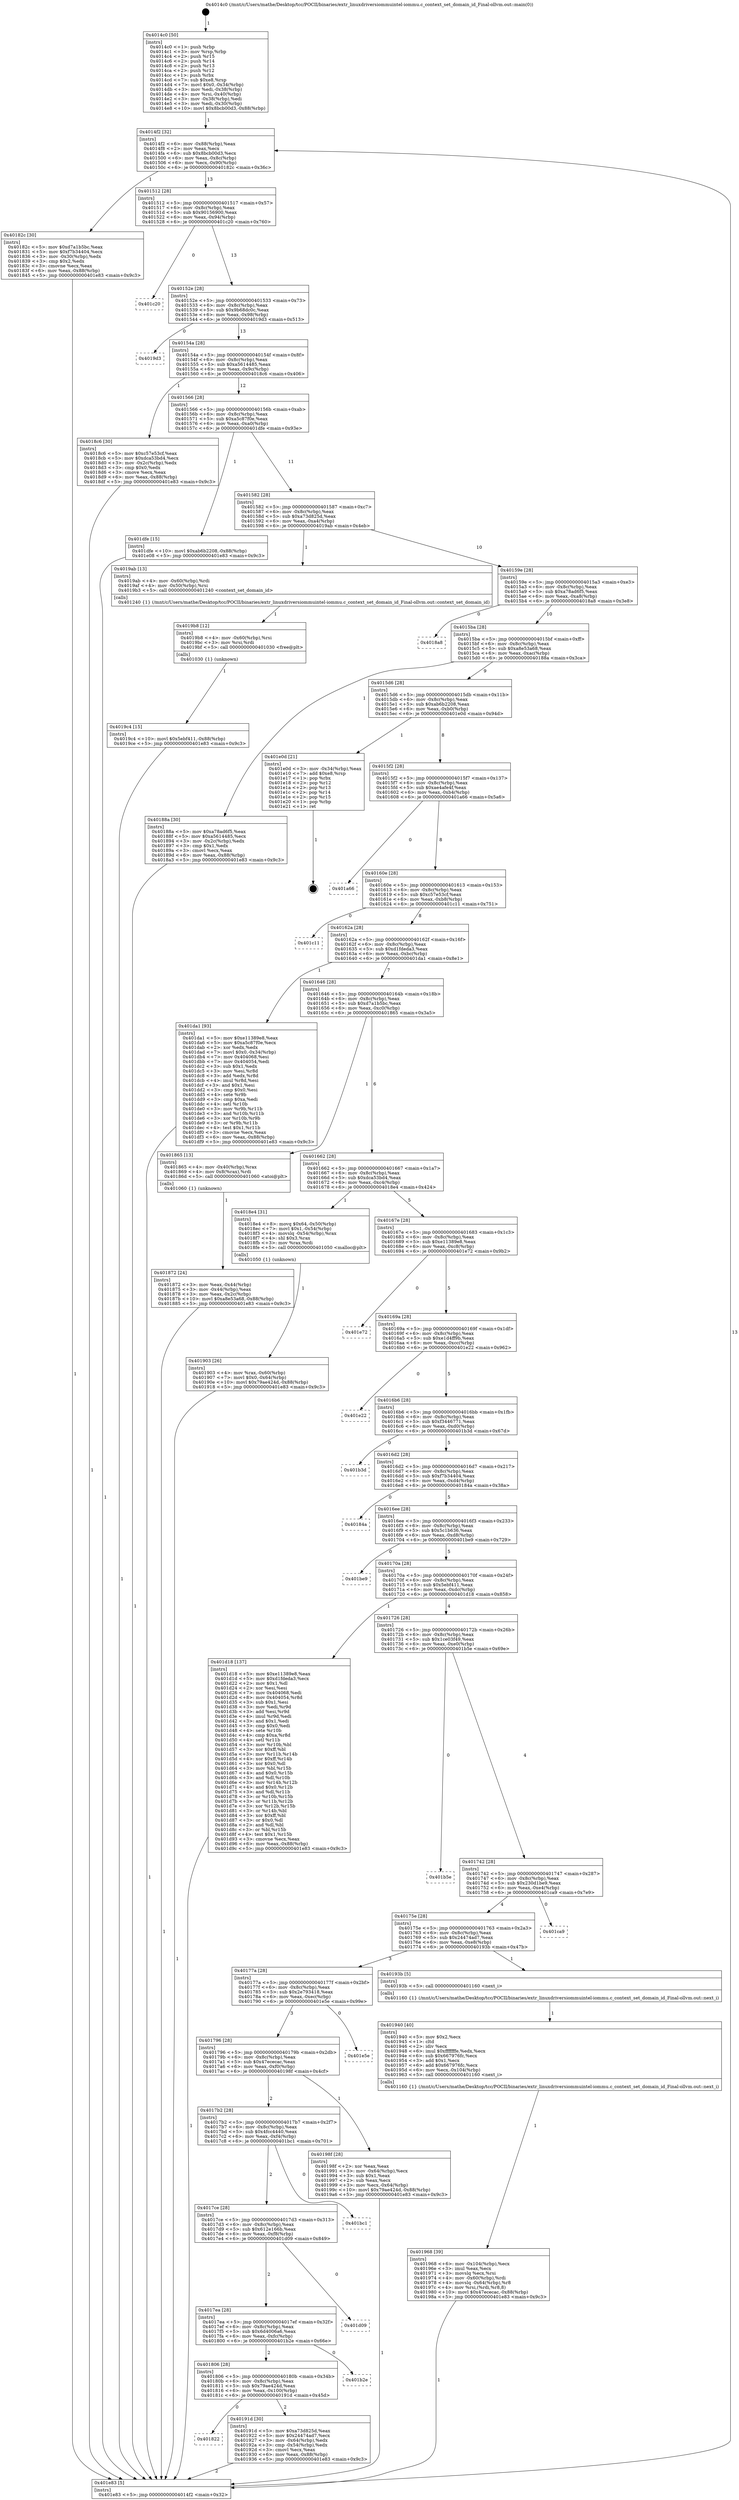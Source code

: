 digraph "0x4014c0" {
  label = "0x4014c0 (/mnt/c/Users/mathe/Desktop/tcc/POCII/binaries/extr_linuxdriversiommuintel-iommu.c_context_set_domain_id_Final-ollvm.out::main(0))"
  labelloc = "t"
  node[shape=record]

  Entry [label="",width=0.3,height=0.3,shape=circle,fillcolor=black,style=filled]
  "0x4014f2" [label="{
     0x4014f2 [32]\l
     | [instrs]\l
     &nbsp;&nbsp;0x4014f2 \<+6\>: mov -0x88(%rbp),%eax\l
     &nbsp;&nbsp;0x4014f8 \<+2\>: mov %eax,%ecx\l
     &nbsp;&nbsp;0x4014fa \<+6\>: sub $0x8bcb00d3,%ecx\l
     &nbsp;&nbsp;0x401500 \<+6\>: mov %eax,-0x8c(%rbp)\l
     &nbsp;&nbsp;0x401506 \<+6\>: mov %ecx,-0x90(%rbp)\l
     &nbsp;&nbsp;0x40150c \<+6\>: je 000000000040182c \<main+0x36c\>\l
  }"]
  "0x40182c" [label="{
     0x40182c [30]\l
     | [instrs]\l
     &nbsp;&nbsp;0x40182c \<+5\>: mov $0xd7a1b5bc,%eax\l
     &nbsp;&nbsp;0x401831 \<+5\>: mov $0xf7b34404,%ecx\l
     &nbsp;&nbsp;0x401836 \<+3\>: mov -0x30(%rbp),%edx\l
     &nbsp;&nbsp;0x401839 \<+3\>: cmp $0x2,%edx\l
     &nbsp;&nbsp;0x40183c \<+3\>: cmovne %ecx,%eax\l
     &nbsp;&nbsp;0x40183f \<+6\>: mov %eax,-0x88(%rbp)\l
     &nbsp;&nbsp;0x401845 \<+5\>: jmp 0000000000401e83 \<main+0x9c3\>\l
  }"]
  "0x401512" [label="{
     0x401512 [28]\l
     | [instrs]\l
     &nbsp;&nbsp;0x401512 \<+5\>: jmp 0000000000401517 \<main+0x57\>\l
     &nbsp;&nbsp;0x401517 \<+6\>: mov -0x8c(%rbp),%eax\l
     &nbsp;&nbsp;0x40151d \<+5\>: sub $0x90156900,%eax\l
     &nbsp;&nbsp;0x401522 \<+6\>: mov %eax,-0x94(%rbp)\l
     &nbsp;&nbsp;0x401528 \<+6\>: je 0000000000401c20 \<main+0x760\>\l
  }"]
  "0x401e83" [label="{
     0x401e83 [5]\l
     | [instrs]\l
     &nbsp;&nbsp;0x401e83 \<+5\>: jmp 00000000004014f2 \<main+0x32\>\l
  }"]
  "0x4014c0" [label="{
     0x4014c0 [50]\l
     | [instrs]\l
     &nbsp;&nbsp;0x4014c0 \<+1\>: push %rbp\l
     &nbsp;&nbsp;0x4014c1 \<+3\>: mov %rsp,%rbp\l
     &nbsp;&nbsp;0x4014c4 \<+2\>: push %r15\l
     &nbsp;&nbsp;0x4014c6 \<+2\>: push %r14\l
     &nbsp;&nbsp;0x4014c8 \<+2\>: push %r13\l
     &nbsp;&nbsp;0x4014ca \<+2\>: push %r12\l
     &nbsp;&nbsp;0x4014cc \<+1\>: push %rbx\l
     &nbsp;&nbsp;0x4014cd \<+7\>: sub $0xe8,%rsp\l
     &nbsp;&nbsp;0x4014d4 \<+7\>: movl $0x0,-0x34(%rbp)\l
     &nbsp;&nbsp;0x4014db \<+3\>: mov %edi,-0x38(%rbp)\l
     &nbsp;&nbsp;0x4014de \<+4\>: mov %rsi,-0x40(%rbp)\l
     &nbsp;&nbsp;0x4014e2 \<+3\>: mov -0x38(%rbp),%edi\l
     &nbsp;&nbsp;0x4014e5 \<+3\>: mov %edi,-0x30(%rbp)\l
     &nbsp;&nbsp;0x4014e8 \<+10\>: movl $0x8bcb00d3,-0x88(%rbp)\l
  }"]
  Exit [label="",width=0.3,height=0.3,shape=circle,fillcolor=black,style=filled,peripheries=2]
  "0x401c20" [label="{
     0x401c20\l
  }", style=dashed]
  "0x40152e" [label="{
     0x40152e [28]\l
     | [instrs]\l
     &nbsp;&nbsp;0x40152e \<+5\>: jmp 0000000000401533 \<main+0x73\>\l
     &nbsp;&nbsp;0x401533 \<+6\>: mov -0x8c(%rbp),%eax\l
     &nbsp;&nbsp;0x401539 \<+5\>: sub $0x9b68dc0c,%eax\l
     &nbsp;&nbsp;0x40153e \<+6\>: mov %eax,-0x98(%rbp)\l
     &nbsp;&nbsp;0x401544 \<+6\>: je 00000000004019d3 \<main+0x513\>\l
  }"]
  "0x4019c4" [label="{
     0x4019c4 [15]\l
     | [instrs]\l
     &nbsp;&nbsp;0x4019c4 \<+10\>: movl $0x5ebf411,-0x88(%rbp)\l
     &nbsp;&nbsp;0x4019ce \<+5\>: jmp 0000000000401e83 \<main+0x9c3\>\l
  }"]
  "0x4019d3" [label="{
     0x4019d3\l
  }", style=dashed]
  "0x40154a" [label="{
     0x40154a [28]\l
     | [instrs]\l
     &nbsp;&nbsp;0x40154a \<+5\>: jmp 000000000040154f \<main+0x8f\>\l
     &nbsp;&nbsp;0x40154f \<+6\>: mov -0x8c(%rbp),%eax\l
     &nbsp;&nbsp;0x401555 \<+5\>: sub $0xa5614485,%eax\l
     &nbsp;&nbsp;0x40155a \<+6\>: mov %eax,-0x9c(%rbp)\l
     &nbsp;&nbsp;0x401560 \<+6\>: je 00000000004018c6 \<main+0x406\>\l
  }"]
  "0x4019b8" [label="{
     0x4019b8 [12]\l
     | [instrs]\l
     &nbsp;&nbsp;0x4019b8 \<+4\>: mov -0x60(%rbp),%rsi\l
     &nbsp;&nbsp;0x4019bc \<+3\>: mov %rsi,%rdi\l
     &nbsp;&nbsp;0x4019bf \<+5\>: call 0000000000401030 \<free@plt\>\l
     | [calls]\l
     &nbsp;&nbsp;0x401030 \{1\} (unknown)\l
  }"]
  "0x4018c6" [label="{
     0x4018c6 [30]\l
     | [instrs]\l
     &nbsp;&nbsp;0x4018c6 \<+5\>: mov $0xc57e53cf,%eax\l
     &nbsp;&nbsp;0x4018cb \<+5\>: mov $0xdca53bd4,%ecx\l
     &nbsp;&nbsp;0x4018d0 \<+3\>: mov -0x2c(%rbp),%edx\l
     &nbsp;&nbsp;0x4018d3 \<+3\>: cmp $0x0,%edx\l
     &nbsp;&nbsp;0x4018d6 \<+3\>: cmove %ecx,%eax\l
     &nbsp;&nbsp;0x4018d9 \<+6\>: mov %eax,-0x88(%rbp)\l
     &nbsp;&nbsp;0x4018df \<+5\>: jmp 0000000000401e83 \<main+0x9c3\>\l
  }"]
  "0x401566" [label="{
     0x401566 [28]\l
     | [instrs]\l
     &nbsp;&nbsp;0x401566 \<+5\>: jmp 000000000040156b \<main+0xab\>\l
     &nbsp;&nbsp;0x40156b \<+6\>: mov -0x8c(%rbp),%eax\l
     &nbsp;&nbsp;0x401571 \<+5\>: sub $0xa5c87f0e,%eax\l
     &nbsp;&nbsp;0x401576 \<+6\>: mov %eax,-0xa0(%rbp)\l
     &nbsp;&nbsp;0x40157c \<+6\>: je 0000000000401dfe \<main+0x93e\>\l
  }"]
  "0x401968" [label="{
     0x401968 [39]\l
     | [instrs]\l
     &nbsp;&nbsp;0x401968 \<+6\>: mov -0x104(%rbp),%ecx\l
     &nbsp;&nbsp;0x40196e \<+3\>: imul %eax,%ecx\l
     &nbsp;&nbsp;0x401971 \<+3\>: movslq %ecx,%rsi\l
     &nbsp;&nbsp;0x401974 \<+4\>: mov -0x60(%rbp),%rdi\l
     &nbsp;&nbsp;0x401978 \<+4\>: movslq -0x64(%rbp),%r8\l
     &nbsp;&nbsp;0x40197c \<+4\>: mov %rsi,(%rdi,%r8,8)\l
     &nbsp;&nbsp;0x401980 \<+10\>: movl $0x47ececac,-0x88(%rbp)\l
     &nbsp;&nbsp;0x40198a \<+5\>: jmp 0000000000401e83 \<main+0x9c3\>\l
  }"]
  "0x401dfe" [label="{
     0x401dfe [15]\l
     | [instrs]\l
     &nbsp;&nbsp;0x401dfe \<+10\>: movl $0xab6b2208,-0x88(%rbp)\l
     &nbsp;&nbsp;0x401e08 \<+5\>: jmp 0000000000401e83 \<main+0x9c3\>\l
  }"]
  "0x401582" [label="{
     0x401582 [28]\l
     | [instrs]\l
     &nbsp;&nbsp;0x401582 \<+5\>: jmp 0000000000401587 \<main+0xc7\>\l
     &nbsp;&nbsp;0x401587 \<+6\>: mov -0x8c(%rbp),%eax\l
     &nbsp;&nbsp;0x40158d \<+5\>: sub $0xa73d825d,%eax\l
     &nbsp;&nbsp;0x401592 \<+6\>: mov %eax,-0xa4(%rbp)\l
     &nbsp;&nbsp;0x401598 \<+6\>: je 00000000004019ab \<main+0x4eb\>\l
  }"]
  "0x401940" [label="{
     0x401940 [40]\l
     | [instrs]\l
     &nbsp;&nbsp;0x401940 \<+5\>: mov $0x2,%ecx\l
     &nbsp;&nbsp;0x401945 \<+1\>: cltd\l
     &nbsp;&nbsp;0x401946 \<+2\>: idiv %ecx\l
     &nbsp;&nbsp;0x401948 \<+6\>: imul $0xfffffffe,%edx,%ecx\l
     &nbsp;&nbsp;0x40194e \<+6\>: sub $0x667976fc,%ecx\l
     &nbsp;&nbsp;0x401954 \<+3\>: add $0x1,%ecx\l
     &nbsp;&nbsp;0x401957 \<+6\>: add $0x667976fc,%ecx\l
     &nbsp;&nbsp;0x40195d \<+6\>: mov %ecx,-0x104(%rbp)\l
     &nbsp;&nbsp;0x401963 \<+5\>: call 0000000000401160 \<next_i\>\l
     | [calls]\l
     &nbsp;&nbsp;0x401160 \{1\} (/mnt/c/Users/mathe/Desktop/tcc/POCII/binaries/extr_linuxdriversiommuintel-iommu.c_context_set_domain_id_Final-ollvm.out::next_i)\l
  }"]
  "0x4019ab" [label="{
     0x4019ab [13]\l
     | [instrs]\l
     &nbsp;&nbsp;0x4019ab \<+4\>: mov -0x60(%rbp),%rdi\l
     &nbsp;&nbsp;0x4019af \<+4\>: mov -0x50(%rbp),%rsi\l
     &nbsp;&nbsp;0x4019b3 \<+5\>: call 0000000000401240 \<context_set_domain_id\>\l
     | [calls]\l
     &nbsp;&nbsp;0x401240 \{1\} (/mnt/c/Users/mathe/Desktop/tcc/POCII/binaries/extr_linuxdriversiommuintel-iommu.c_context_set_domain_id_Final-ollvm.out::context_set_domain_id)\l
  }"]
  "0x40159e" [label="{
     0x40159e [28]\l
     | [instrs]\l
     &nbsp;&nbsp;0x40159e \<+5\>: jmp 00000000004015a3 \<main+0xe3\>\l
     &nbsp;&nbsp;0x4015a3 \<+6\>: mov -0x8c(%rbp),%eax\l
     &nbsp;&nbsp;0x4015a9 \<+5\>: sub $0xa78ad6f5,%eax\l
     &nbsp;&nbsp;0x4015ae \<+6\>: mov %eax,-0xa8(%rbp)\l
     &nbsp;&nbsp;0x4015b4 \<+6\>: je 00000000004018a8 \<main+0x3e8\>\l
  }"]
  "0x401822" [label="{
     0x401822\l
  }", style=dashed]
  "0x4018a8" [label="{
     0x4018a8\l
  }", style=dashed]
  "0x4015ba" [label="{
     0x4015ba [28]\l
     | [instrs]\l
     &nbsp;&nbsp;0x4015ba \<+5\>: jmp 00000000004015bf \<main+0xff\>\l
     &nbsp;&nbsp;0x4015bf \<+6\>: mov -0x8c(%rbp),%eax\l
     &nbsp;&nbsp;0x4015c5 \<+5\>: sub $0xa8e53a68,%eax\l
     &nbsp;&nbsp;0x4015ca \<+6\>: mov %eax,-0xac(%rbp)\l
     &nbsp;&nbsp;0x4015d0 \<+6\>: je 000000000040188a \<main+0x3ca\>\l
  }"]
  "0x40191d" [label="{
     0x40191d [30]\l
     | [instrs]\l
     &nbsp;&nbsp;0x40191d \<+5\>: mov $0xa73d825d,%eax\l
     &nbsp;&nbsp;0x401922 \<+5\>: mov $0x24474ad7,%ecx\l
     &nbsp;&nbsp;0x401927 \<+3\>: mov -0x64(%rbp),%edx\l
     &nbsp;&nbsp;0x40192a \<+3\>: cmp -0x54(%rbp),%edx\l
     &nbsp;&nbsp;0x40192d \<+3\>: cmovl %ecx,%eax\l
     &nbsp;&nbsp;0x401930 \<+6\>: mov %eax,-0x88(%rbp)\l
     &nbsp;&nbsp;0x401936 \<+5\>: jmp 0000000000401e83 \<main+0x9c3\>\l
  }"]
  "0x40188a" [label="{
     0x40188a [30]\l
     | [instrs]\l
     &nbsp;&nbsp;0x40188a \<+5\>: mov $0xa78ad6f5,%eax\l
     &nbsp;&nbsp;0x40188f \<+5\>: mov $0xa5614485,%ecx\l
     &nbsp;&nbsp;0x401894 \<+3\>: mov -0x2c(%rbp),%edx\l
     &nbsp;&nbsp;0x401897 \<+3\>: cmp $0x1,%edx\l
     &nbsp;&nbsp;0x40189a \<+3\>: cmovl %ecx,%eax\l
     &nbsp;&nbsp;0x40189d \<+6\>: mov %eax,-0x88(%rbp)\l
     &nbsp;&nbsp;0x4018a3 \<+5\>: jmp 0000000000401e83 \<main+0x9c3\>\l
  }"]
  "0x4015d6" [label="{
     0x4015d6 [28]\l
     | [instrs]\l
     &nbsp;&nbsp;0x4015d6 \<+5\>: jmp 00000000004015db \<main+0x11b\>\l
     &nbsp;&nbsp;0x4015db \<+6\>: mov -0x8c(%rbp),%eax\l
     &nbsp;&nbsp;0x4015e1 \<+5\>: sub $0xab6b2208,%eax\l
     &nbsp;&nbsp;0x4015e6 \<+6\>: mov %eax,-0xb0(%rbp)\l
     &nbsp;&nbsp;0x4015ec \<+6\>: je 0000000000401e0d \<main+0x94d\>\l
  }"]
  "0x401806" [label="{
     0x401806 [28]\l
     | [instrs]\l
     &nbsp;&nbsp;0x401806 \<+5\>: jmp 000000000040180b \<main+0x34b\>\l
     &nbsp;&nbsp;0x40180b \<+6\>: mov -0x8c(%rbp),%eax\l
     &nbsp;&nbsp;0x401811 \<+5\>: sub $0x79ae424d,%eax\l
     &nbsp;&nbsp;0x401816 \<+6\>: mov %eax,-0x100(%rbp)\l
     &nbsp;&nbsp;0x40181c \<+6\>: je 000000000040191d \<main+0x45d\>\l
  }"]
  "0x401e0d" [label="{
     0x401e0d [21]\l
     | [instrs]\l
     &nbsp;&nbsp;0x401e0d \<+3\>: mov -0x34(%rbp),%eax\l
     &nbsp;&nbsp;0x401e10 \<+7\>: add $0xe8,%rsp\l
     &nbsp;&nbsp;0x401e17 \<+1\>: pop %rbx\l
     &nbsp;&nbsp;0x401e18 \<+2\>: pop %r12\l
     &nbsp;&nbsp;0x401e1a \<+2\>: pop %r13\l
     &nbsp;&nbsp;0x401e1c \<+2\>: pop %r14\l
     &nbsp;&nbsp;0x401e1e \<+2\>: pop %r15\l
     &nbsp;&nbsp;0x401e20 \<+1\>: pop %rbp\l
     &nbsp;&nbsp;0x401e21 \<+1\>: ret\l
  }"]
  "0x4015f2" [label="{
     0x4015f2 [28]\l
     | [instrs]\l
     &nbsp;&nbsp;0x4015f2 \<+5\>: jmp 00000000004015f7 \<main+0x137\>\l
     &nbsp;&nbsp;0x4015f7 \<+6\>: mov -0x8c(%rbp),%eax\l
     &nbsp;&nbsp;0x4015fd \<+5\>: sub $0xae4afe4f,%eax\l
     &nbsp;&nbsp;0x401602 \<+6\>: mov %eax,-0xb4(%rbp)\l
     &nbsp;&nbsp;0x401608 \<+6\>: je 0000000000401a66 \<main+0x5a6\>\l
  }"]
  "0x401b2e" [label="{
     0x401b2e\l
  }", style=dashed]
  "0x401a66" [label="{
     0x401a66\l
  }", style=dashed]
  "0x40160e" [label="{
     0x40160e [28]\l
     | [instrs]\l
     &nbsp;&nbsp;0x40160e \<+5\>: jmp 0000000000401613 \<main+0x153\>\l
     &nbsp;&nbsp;0x401613 \<+6\>: mov -0x8c(%rbp),%eax\l
     &nbsp;&nbsp;0x401619 \<+5\>: sub $0xc57e53cf,%eax\l
     &nbsp;&nbsp;0x40161e \<+6\>: mov %eax,-0xb8(%rbp)\l
     &nbsp;&nbsp;0x401624 \<+6\>: je 0000000000401c11 \<main+0x751\>\l
  }"]
  "0x4017ea" [label="{
     0x4017ea [28]\l
     | [instrs]\l
     &nbsp;&nbsp;0x4017ea \<+5\>: jmp 00000000004017ef \<main+0x32f\>\l
     &nbsp;&nbsp;0x4017ef \<+6\>: mov -0x8c(%rbp),%eax\l
     &nbsp;&nbsp;0x4017f5 \<+5\>: sub $0x6d4006a6,%eax\l
     &nbsp;&nbsp;0x4017fa \<+6\>: mov %eax,-0xfc(%rbp)\l
     &nbsp;&nbsp;0x401800 \<+6\>: je 0000000000401b2e \<main+0x66e\>\l
  }"]
  "0x401c11" [label="{
     0x401c11\l
  }", style=dashed]
  "0x40162a" [label="{
     0x40162a [28]\l
     | [instrs]\l
     &nbsp;&nbsp;0x40162a \<+5\>: jmp 000000000040162f \<main+0x16f\>\l
     &nbsp;&nbsp;0x40162f \<+6\>: mov -0x8c(%rbp),%eax\l
     &nbsp;&nbsp;0x401635 \<+5\>: sub $0xd1fdeda3,%eax\l
     &nbsp;&nbsp;0x40163a \<+6\>: mov %eax,-0xbc(%rbp)\l
     &nbsp;&nbsp;0x401640 \<+6\>: je 0000000000401da1 \<main+0x8e1\>\l
  }"]
  "0x401d09" [label="{
     0x401d09\l
  }", style=dashed]
  "0x401da1" [label="{
     0x401da1 [93]\l
     | [instrs]\l
     &nbsp;&nbsp;0x401da1 \<+5\>: mov $0xe11389e8,%eax\l
     &nbsp;&nbsp;0x401da6 \<+5\>: mov $0xa5c87f0e,%ecx\l
     &nbsp;&nbsp;0x401dab \<+2\>: xor %edx,%edx\l
     &nbsp;&nbsp;0x401dad \<+7\>: movl $0x0,-0x34(%rbp)\l
     &nbsp;&nbsp;0x401db4 \<+7\>: mov 0x404068,%esi\l
     &nbsp;&nbsp;0x401dbb \<+7\>: mov 0x404054,%edi\l
     &nbsp;&nbsp;0x401dc2 \<+3\>: sub $0x1,%edx\l
     &nbsp;&nbsp;0x401dc5 \<+3\>: mov %esi,%r8d\l
     &nbsp;&nbsp;0x401dc8 \<+3\>: add %edx,%r8d\l
     &nbsp;&nbsp;0x401dcb \<+4\>: imul %r8d,%esi\l
     &nbsp;&nbsp;0x401dcf \<+3\>: and $0x1,%esi\l
     &nbsp;&nbsp;0x401dd2 \<+3\>: cmp $0x0,%esi\l
     &nbsp;&nbsp;0x401dd5 \<+4\>: sete %r9b\l
     &nbsp;&nbsp;0x401dd9 \<+3\>: cmp $0xa,%edi\l
     &nbsp;&nbsp;0x401ddc \<+4\>: setl %r10b\l
     &nbsp;&nbsp;0x401de0 \<+3\>: mov %r9b,%r11b\l
     &nbsp;&nbsp;0x401de3 \<+3\>: and %r10b,%r11b\l
     &nbsp;&nbsp;0x401de6 \<+3\>: xor %r10b,%r9b\l
     &nbsp;&nbsp;0x401de9 \<+3\>: or %r9b,%r11b\l
     &nbsp;&nbsp;0x401dec \<+4\>: test $0x1,%r11b\l
     &nbsp;&nbsp;0x401df0 \<+3\>: cmovne %ecx,%eax\l
     &nbsp;&nbsp;0x401df3 \<+6\>: mov %eax,-0x88(%rbp)\l
     &nbsp;&nbsp;0x401df9 \<+5\>: jmp 0000000000401e83 \<main+0x9c3\>\l
  }"]
  "0x401646" [label="{
     0x401646 [28]\l
     | [instrs]\l
     &nbsp;&nbsp;0x401646 \<+5\>: jmp 000000000040164b \<main+0x18b\>\l
     &nbsp;&nbsp;0x40164b \<+6\>: mov -0x8c(%rbp),%eax\l
     &nbsp;&nbsp;0x401651 \<+5\>: sub $0xd7a1b5bc,%eax\l
     &nbsp;&nbsp;0x401656 \<+6\>: mov %eax,-0xc0(%rbp)\l
     &nbsp;&nbsp;0x40165c \<+6\>: je 0000000000401865 \<main+0x3a5\>\l
  }"]
  "0x4017ce" [label="{
     0x4017ce [28]\l
     | [instrs]\l
     &nbsp;&nbsp;0x4017ce \<+5\>: jmp 00000000004017d3 \<main+0x313\>\l
     &nbsp;&nbsp;0x4017d3 \<+6\>: mov -0x8c(%rbp),%eax\l
     &nbsp;&nbsp;0x4017d9 \<+5\>: sub $0x612e166b,%eax\l
     &nbsp;&nbsp;0x4017de \<+6\>: mov %eax,-0xf8(%rbp)\l
     &nbsp;&nbsp;0x4017e4 \<+6\>: je 0000000000401d09 \<main+0x849\>\l
  }"]
  "0x401865" [label="{
     0x401865 [13]\l
     | [instrs]\l
     &nbsp;&nbsp;0x401865 \<+4\>: mov -0x40(%rbp),%rax\l
     &nbsp;&nbsp;0x401869 \<+4\>: mov 0x8(%rax),%rdi\l
     &nbsp;&nbsp;0x40186d \<+5\>: call 0000000000401060 \<atoi@plt\>\l
     | [calls]\l
     &nbsp;&nbsp;0x401060 \{1\} (unknown)\l
  }"]
  "0x401662" [label="{
     0x401662 [28]\l
     | [instrs]\l
     &nbsp;&nbsp;0x401662 \<+5\>: jmp 0000000000401667 \<main+0x1a7\>\l
     &nbsp;&nbsp;0x401667 \<+6\>: mov -0x8c(%rbp),%eax\l
     &nbsp;&nbsp;0x40166d \<+5\>: sub $0xdca53bd4,%eax\l
     &nbsp;&nbsp;0x401672 \<+6\>: mov %eax,-0xc4(%rbp)\l
     &nbsp;&nbsp;0x401678 \<+6\>: je 00000000004018e4 \<main+0x424\>\l
  }"]
  "0x401872" [label="{
     0x401872 [24]\l
     | [instrs]\l
     &nbsp;&nbsp;0x401872 \<+3\>: mov %eax,-0x44(%rbp)\l
     &nbsp;&nbsp;0x401875 \<+3\>: mov -0x44(%rbp),%eax\l
     &nbsp;&nbsp;0x401878 \<+3\>: mov %eax,-0x2c(%rbp)\l
     &nbsp;&nbsp;0x40187b \<+10\>: movl $0xa8e53a68,-0x88(%rbp)\l
     &nbsp;&nbsp;0x401885 \<+5\>: jmp 0000000000401e83 \<main+0x9c3\>\l
  }"]
  "0x401bc1" [label="{
     0x401bc1\l
  }", style=dashed]
  "0x4018e4" [label="{
     0x4018e4 [31]\l
     | [instrs]\l
     &nbsp;&nbsp;0x4018e4 \<+8\>: movq $0x64,-0x50(%rbp)\l
     &nbsp;&nbsp;0x4018ec \<+7\>: movl $0x1,-0x54(%rbp)\l
     &nbsp;&nbsp;0x4018f3 \<+4\>: movslq -0x54(%rbp),%rax\l
     &nbsp;&nbsp;0x4018f7 \<+4\>: shl $0x3,%rax\l
     &nbsp;&nbsp;0x4018fb \<+3\>: mov %rax,%rdi\l
     &nbsp;&nbsp;0x4018fe \<+5\>: call 0000000000401050 \<malloc@plt\>\l
     | [calls]\l
     &nbsp;&nbsp;0x401050 \{1\} (unknown)\l
  }"]
  "0x40167e" [label="{
     0x40167e [28]\l
     | [instrs]\l
     &nbsp;&nbsp;0x40167e \<+5\>: jmp 0000000000401683 \<main+0x1c3\>\l
     &nbsp;&nbsp;0x401683 \<+6\>: mov -0x8c(%rbp),%eax\l
     &nbsp;&nbsp;0x401689 \<+5\>: sub $0xe11389e8,%eax\l
     &nbsp;&nbsp;0x40168e \<+6\>: mov %eax,-0xc8(%rbp)\l
     &nbsp;&nbsp;0x401694 \<+6\>: je 0000000000401e72 \<main+0x9b2\>\l
  }"]
  "0x401903" [label="{
     0x401903 [26]\l
     | [instrs]\l
     &nbsp;&nbsp;0x401903 \<+4\>: mov %rax,-0x60(%rbp)\l
     &nbsp;&nbsp;0x401907 \<+7\>: movl $0x0,-0x64(%rbp)\l
     &nbsp;&nbsp;0x40190e \<+10\>: movl $0x79ae424d,-0x88(%rbp)\l
     &nbsp;&nbsp;0x401918 \<+5\>: jmp 0000000000401e83 \<main+0x9c3\>\l
  }"]
  "0x4017b2" [label="{
     0x4017b2 [28]\l
     | [instrs]\l
     &nbsp;&nbsp;0x4017b2 \<+5\>: jmp 00000000004017b7 \<main+0x2f7\>\l
     &nbsp;&nbsp;0x4017b7 \<+6\>: mov -0x8c(%rbp),%eax\l
     &nbsp;&nbsp;0x4017bd \<+5\>: sub $0x4fcc4440,%eax\l
     &nbsp;&nbsp;0x4017c2 \<+6\>: mov %eax,-0xf4(%rbp)\l
     &nbsp;&nbsp;0x4017c8 \<+6\>: je 0000000000401bc1 \<main+0x701\>\l
  }"]
  "0x401e72" [label="{
     0x401e72\l
  }", style=dashed]
  "0x40169a" [label="{
     0x40169a [28]\l
     | [instrs]\l
     &nbsp;&nbsp;0x40169a \<+5\>: jmp 000000000040169f \<main+0x1df\>\l
     &nbsp;&nbsp;0x40169f \<+6\>: mov -0x8c(%rbp),%eax\l
     &nbsp;&nbsp;0x4016a5 \<+5\>: sub $0xe1d4ff9b,%eax\l
     &nbsp;&nbsp;0x4016aa \<+6\>: mov %eax,-0xcc(%rbp)\l
     &nbsp;&nbsp;0x4016b0 \<+6\>: je 0000000000401e22 \<main+0x962\>\l
  }"]
  "0x40198f" [label="{
     0x40198f [28]\l
     | [instrs]\l
     &nbsp;&nbsp;0x40198f \<+2\>: xor %eax,%eax\l
     &nbsp;&nbsp;0x401991 \<+3\>: mov -0x64(%rbp),%ecx\l
     &nbsp;&nbsp;0x401994 \<+3\>: sub $0x1,%eax\l
     &nbsp;&nbsp;0x401997 \<+2\>: sub %eax,%ecx\l
     &nbsp;&nbsp;0x401999 \<+3\>: mov %ecx,-0x64(%rbp)\l
     &nbsp;&nbsp;0x40199c \<+10\>: movl $0x79ae424d,-0x88(%rbp)\l
     &nbsp;&nbsp;0x4019a6 \<+5\>: jmp 0000000000401e83 \<main+0x9c3\>\l
  }"]
  "0x401e22" [label="{
     0x401e22\l
  }", style=dashed]
  "0x4016b6" [label="{
     0x4016b6 [28]\l
     | [instrs]\l
     &nbsp;&nbsp;0x4016b6 \<+5\>: jmp 00000000004016bb \<main+0x1fb\>\l
     &nbsp;&nbsp;0x4016bb \<+6\>: mov -0x8c(%rbp),%eax\l
     &nbsp;&nbsp;0x4016c1 \<+5\>: sub $0xf3446771,%eax\l
     &nbsp;&nbsp;0x4016c6 \<+6\>: mov %eax,-0xd0(%rbp)\l
     &nbsp;&nbsp;0x4016cc \<+6\>: je 0000000000401b3d \<main+0x67d\>\l
  }"]
  "0x401796" [label="{
     0x401796 [28]\l
     | [instrs]\l
     &nbsp;&nbsp;0x401796 \<+5\>: jmp 000000000040179b \<main+0x2db\>\l
     &nbsp;&nbsp;0x40179b \<+6\>: mov -0x8c(%rbp),%eax\l
     &nbsp;&nbsp;0x4017a1 \<+5\>: sub $0x47ececac,%eax\l
     &nbsp;&nbsp;0x4017a6 \<+6\>: mov %eax,-0xf0(%rbp)\l
     &nbsp;&nbsp;0x4017ac \<+6\>: je 000000000040198f \<main+0x4cf\>\l
  }"]
  "0x401b3d" [label="{
     0x401b3d\l
  }", style=dashed]
  "0x4016d2" [label="{
     0x4016d2 [28]\l
     | [instrs]\l
     &nbsp;&nbsp;0x4016d2 \<+5\>: jmp 00000000004016d7 \<main+0x217\>\l
     &nbsp;&nbsp;0x4016d7 \<+6\>: mov -0x8c(%rbp),%eax\l
     &nbsp;&nbsp;0x4016dd \<+5\>: sub $0xf7b34404,%eax\l
     &nbsp;&nbsp;0x4016e2 \<+6\>: mov %eax,-0xd4(%rbp)\l
     &nbsp;&nbsp;0x4016e8 \<+6\>: je 000000000040184a \<main+0x38a\>\l
  }"]
  "0x401e5e" [label="{
     0x401e5e\l
  }", style=dashed]
  "0x40184a" [label="{
     0x40184a\l
  }", style=dashed]
  "0x4016ee" [label="{
     0x4016ee [28]\l
     | [instrs]\l
     &nbsp;&nbsp;0x4016ee \<+5\>: jmp 00000000004016f3 \<main+0x233\>\l
     &nbsp;&nbsp;0x4016f3 \<+6\>: mov -0x8c(%rbp),%eax\l
     &nbsp;&nbsp;0x4016f9 \<+5\>: sub $0x5c1b636,%eax\l
     &nbsp;&nbsp;0x4016fe \<+6\>: mov %eax,-0xd8(%rbp)\l
     &nbsp;&nbsp;0x401704 \<+6\>: je 0000000000401be9 \<main+0x729\>\l
  }"]
  "0x40177a" [label="{
     0x40177a [28]\l
     | [instrs]\l
     &nbsp;&nbsp;0x40177a \<+5\>: jmp 000000000040177f \<main+0x2bf\>\l
     &nbsp;&nbsp;0x40177f \<+6\>: mov -0x8c(%rbp),%eax\l
     &nbsp;&nbsp;0x401785 \<+5\>: sub $0x2e793418,%eax\l
     &nbsp;&nbsp;0x40178a \<+6\>: mov %eax,-0xec(%rbp)\l
     &nbsp;&nbsp;0x401790 \<+6\>: je 0000000000401e5e \<main+0x99e\>\l
  }"]
  "0x401be9" [label="{
     0x401be9\l
  }", style=dashed]
  "0x40170a" [label="{
     0x40170a [28]\l
     | [instrs]\l
     &nbsp;&nbsp;0x40170a \<+5\>: jmp 000000000040170f \<main+0x24f\>\l
     &nbsp;&nbsp;0x40170f \<+6\>: mov -0x8c(%rbp),%eax\l
     &nbsp;&nbsp;0x401715 \<+5\>: sub $0x5ebf411,%eax\l
     &nbsp;&nbsp;0x40171a \<+6\>: mov %eax,-0xdc(%rbp)\l
     &nbsp;&nbsp;0x401720 \<+6\>: je 0000000000401d18 \<main+0x858\>\l
  }"]
  "0x40193b" [label="{
     0x40193b [5]\l
     | [instrs]\l
     &nbsp;&nbsp;0x40193b \<+5\>: call 0000000000401160 \<next_i\>\l
     | [calls]\l
     &nbsp;&nbsp;0x401160 \{1\} (/mnt/c/Users/mathe/Desktop/tcc/POCII/binaries/extr_linuxdriversiommuintel-iommu.c_context_set_domain_id_Final-ollvm.out::next_i)\l
  }"]
  "0x401d18" [label="{
     0x401d18 [137]\l
     | [instrs]\l
     &nbsp;&nbsp;0x401d18 \<+5\>: mov $0xe11389e8,%eax\l
     &nbsp;&nbsp;0x401d1d \<+5\>: mov $0xd1fdeda3,%ecx\l
     &nbsp;&nbsp;0x401d22 \<+2\>: mov $0x1,%dl\l
     &nbsp;&nbsp;0x401d24 \<+2\>: xor %esi,%esi\l
     &nbsp;&nbsp;0x401d26 \<+7\>: mov 0x404068,%edi\l
     &nbsp;&nbsp;0x401d2d \<+8\>: mov 0x404054,%r8d\l
     &nbsp;&nbsp;0x401d35 \<+3\>: sub $0x1,%esi\l
     &nbsp;&nbsp;0x401d38 \<+3\>: mov %edi,%r9d\l
     &nbsp;&nbsp;0x401d3b \<+3\>: add %esi,%r9d\l
     &nbsp;&nbsp;0x401d3e \<+4\>: imul %r9d,%edi\l
     &nbsp;&nbsp;0x401d42 \<+3\>: and $0x1,%edi\l
     &nbsp;&nbsp;0x401d45 \<+3\>: cmp $0x0,%edi\l
     &nbsp;&nbsp;0x401d48 \<+4\>: sete %r10b\l
     &nbsp;&nbsp;0x401d4c \<+4\>: cmp $0xa,%r8d\l
     &nbsp;&nbsp;0x401d50 \<+4\>: setl %r11b\l
     &nbsp;&nbsp;0x401d54 \<+3\>: mov %r10b,%bl\l
     &nbsp;&nbsp;0x401d57 \<+3\>: xor $0xff,%bl\l
     &nbsp;&nbsp;0x401d5a \<+3\>: mov %r11b,%r14b\l
     &nbsp;&nbsp;0x401d5d \<+4\>: xor $0xff,%r14b\l
     &nbsp;&nbsp;0x401d61 \<+3\>: xor $0x0,%dl\l
     &nbsp;&nbsp;0x401d64 \<+3\>: mov %bl,%r15b\l
     &nbsp;&nbsp;0x401d67 \<+4\>: and $0x0,%r15b\l
     &nbsp;&nbsp;0x401d6b \<+3\>: and %dl,%r10b\l
     &nbsp;&nbsp;0x401d6e \<+3\>: mov %r14b,%r12b\l
     &nbsp;&nbsp;0x401d71 \<+4\>: and $0x0,%r12b\l
     &nbsp;&nbsp;0x401d75 \<+3\>: and %dl,%r11b\l
     &nbsp;&nbsp;0x401d78 \<+3\>: or %r10b,%r15b\l
     &nbsp;&nbsp;0x401d7b \<+3\>: or %r11b,%r12b\l
     &nbsp;&nbsp;0x401d7e \<+3\>: xor %r12b,%r15b\l
     &nbsp;&nbsp;0x401d81 \<+3\>: or %r14b,%bl\l
     &nbsp;&nbsp;0x401d84 \<+3\>: xor $0xff,%bl\l
     &nbsp;&nbsp;0x401d87 \<+3\>: or $0x0,%dl\l
     &nbsp;&nbsp;0x401d8a \<+2\>: and %dl,%bl\l
     &nbsp;&nbsp;0x401d8c \<+3\>: or %bl,%r15b\l
     &nbsp;&nbsp;0x401d8f \<+4\>: test $0x1,%r15b\l
     &nbsp;&nbsp;0x401d93 \<+3\>: cmovne %ecx,%eax\l
     &nbsp;&nbsp;0x401d96 \<+6\>: mov %eax,-0x88(%rbp)\l
     &nbsp;&nbsp;0x401d9c \<+5\>: jmp 0000000000401e83 \<main+0x9c3\>\l
  }"]
  "0x401726" [label="{
     0x401726 [28]\l
     | [instrs]\l
     &nbsp;&nbsp;0x401726 \<+5\>: jmp 000000000040172b \<main+0x26b\>\l
     &nbsp;&nbsp;0x40172b \<+6\>: mov -0x8c(%rbp),%eax\l
     &nbsp;&nbsp;0x401731 \<+5\>: sub $0x1ce03f49,%eax\l
     &nbsp;&nbsp;0x401736 \<+6\>: mov %eax,-0xe0(%rbp)\l
     &nbsp;&nbsp;0x40173c \<+6\>: je 0000000000401b5e \<main+0x69e\>\l
  }"]
  "0x40175e" [label="{
     0x40175e [28]\l
     | [instrs]\l
     &nbsp;&nbsp;0x40175e \<+5\>: jmp 0000000000401763 \<main+0x2a3\>\l
     &nbsp;&nbsp;0x401763 \<+6\>: mov -0x8c(%rbp),%eax\l
     &nbsp;&nbsp;0x401769 \<+5\>: sub $0x24474ad7,%eax\l
     &nbsp;&nbsp;0x40176e \<+6\>: mov %eax,-0xe8(%rbp)\l
     &nbsp;&nbsp;0x401774 \<+6\>: je 000000000040193b \<main+0x47b\>\l
  }"]
  "0x401b5e" [label="{
     0x401b5e\l
  }", style=dashed]
  "0x401742" [label="{
     0x401742 [28]\l
     | [instrs]\l
     &nbsp;&nbsp;0x401742 \<+5\>: jmp 0000000000401747 \<main+0x287\>\l
     &nbsp;&nbsp;0x401747 \<+6\>: mov -0x8c(%rbp),%eax\l
     &nbsp;&nbsp;0x40174d \<+5\>: sub $0x230d1be9,%eax\l
     &nbsp;&nbsp;0x401752 \<+6\>: mov %eax,-0xe4(%rbp)\l
     &nbsp;&nbsp;0x401758 \<+6\>: je 0000000000401ca9 \<main+0x7e9\>\l
  }"]
  "0x401ca9" [label="{
     0x401ca9\l
  }", style=dashed]
  Entry -> "0x4014c0" [label=" 1"]
  "0x4014f2" -> "0x40182c" [label=" 1"]
  "0x4014f2" -> "0x401512" [label=" 13"]
  "0x40182c" -> "0x401e83" [label=" 1"]
  "0x4014c0" -> "0x4014f2" [label=" 1"]
  "0x401e83" -> "0x4014f2" [label=" 13"]
  "0x401e0d" -> Exit [label=" 1"]
  "0x401512" -> "0x401c20" [label=" 0"]
  "0x401512" -> "0x40152e" [label=" 13"]
  "0x401dfe" -> "0x401e83" [label=" 1"]
  "0x40152e" -> "0x4019d3" [label=" 0"]
  "0x40152e" -> "0x40154a" [label=" 13"]
  "0x401da1" -> "0x401e83" [label=" 1"]
  "0x40154a" -> "0x4018c6" [label=" 1"]
  "0x40154a" -> "0x401566" [label=" 12"]
  "0x401d18" -> "0x401e83" [label=" 1"]
  "0x401566" -> "0x401dfe" [label=" 1"]
  "0x401566" -> "0x401582" [label=" 11"]
  "0x4019c4" -> "0x401e83" [label=" 1"]
  "0x401582" -> "0x4019ab" [label=" 1"]
  "0x401582" -> "0x40159e" [label=" 10"]
  "0x4019b8" -> "0x4019c4" [label=" 1"]
  "0x40159e" -> "0x4018a8" [label=" 0"]
  "0x40159e" -> "0x4015ba" [label=" 10"]
  "0x4019ab" -> "0x4019b8" [label=" 1"]
  "0x4015ba" -> "0x40188a" [label=" 1"]
  "0x4015ba" -> "0x4015d6" [label=" 9"]
  "0x40198f" -> "0x401e83" [label=" 1"]
  "0x4015d6" -> "0x401e0d" [label=" 1"]
  "0x4015d6" -> "0x4015f2" [label=" 8"]
  "0x401940" -> "0x401968" [label=" 1"]
  "0x4015f2" -> "0x401a66" [label=" 0"]
  "0x4015f2" -> "0x40160e" [label=" 8"]
  "0x40193b" -> "0x401940" [label=" 1"]
  "0x40160e" -> "0x401c11" [label=" 0"]
  "0x40160e" -> "0x40162a" [label=" 8"]
  "0x401806" -> "0x401822" [label=" 0"]
  "0x40162a" -> "0x401da1" [label=" 1"]
  "0x40162a" -> "0x401646" [label=" 7"]
  "0x401806" -> "0x40191d" [label=" 2"]
  "0x401646" -> "0x401865" [label=" 1"]
  "0x401646" -> "0x401662" [label=" 6"]
  "0x401865" -> "0x401872" [label=" 1"]
  "0x401872" -> "0x401e83" [label=" 1"]
  "0x40188a" -> "0x401e83" [label=" 1"]
  "0x4018c6" -> "0x401e83" [label=" 1"]
  "0x4017ea" -> "0x401806" [label=" 2"]
  "0x401662" -> "0x4018e4" [label=" 1"]
  "0x401662" -> "0x40167e" [label=" 5"]
  "0x4018e4" -> "0x401903" [label=" 1"]
  "0x401903" -> "0x401e83" [label=" 1"]
  "0x4017ea" -> "0x401b2e" [label=" 0"]
  "0x40167e" -> "0x401e72" [label=" 0"]
  "0x40167e" -> "0x40169a" [label=" 5"]
  "0x4017ce" -> "0x4017ea" [label=" 2"]
  "0x40169a" -> "0x401e22" [label=" 0"]
  "0x40169a" -> "0x4016b6" [label=" 5"]
  "0x4017ce" -> "0x401d09" [label=" 0"]
  "0x4016b6" -> "0x401b3d" [label=" 0"]
  "0x4016b6" -> "0x4016d2" [label=" 5"]
  "0x4017b2" -> "0x4017ce" [label=" 2"]
  "0x4016d2" -> "0x40184a" [label=" 0"]
  "0x4016d2" -> "0x4016ee" [label=" 5"]
  "0x4017b2" -> "0x401bc1" [label=" 0"]
  "0x4016ee" -> "0x401be9" [label=" 0"]
  "0x4016ee" -> "0x40170a" [label=" 5"]
  "0x401796" -> "0x4017b2" [label=" 2"]
  "0x40170a" -> "0x401d18" [label=" 1"]
  "0x40170a" -> "0x401726" [label=" 4"]
  "0x401796" -> "0x40198f" [label=" 1"]
  "0x401726" -> "0x401b5e" [label=" 0"]
  "0x401726" -> "0x401742" [label=" 4"]
  "0x40177a" -> "0x401796" [label=" 3"]
  "0x401742" -> "0x401ca9" [label=" 0"]
  "0x401742" -> "0x40175e" [label=" 4"]
  "0x401968" -> "0x401e83" [label=" 1"]
  "0x40175e" -> "0x40193b" [label=" 1"]
  "0x40175e" -> "0x40177a" [label=" 3"]
  "0x40191d" -> "0x401e83" [label=" 2"]
  "0x40177a" -> "0x401e5e" [label=" 0"]
}
